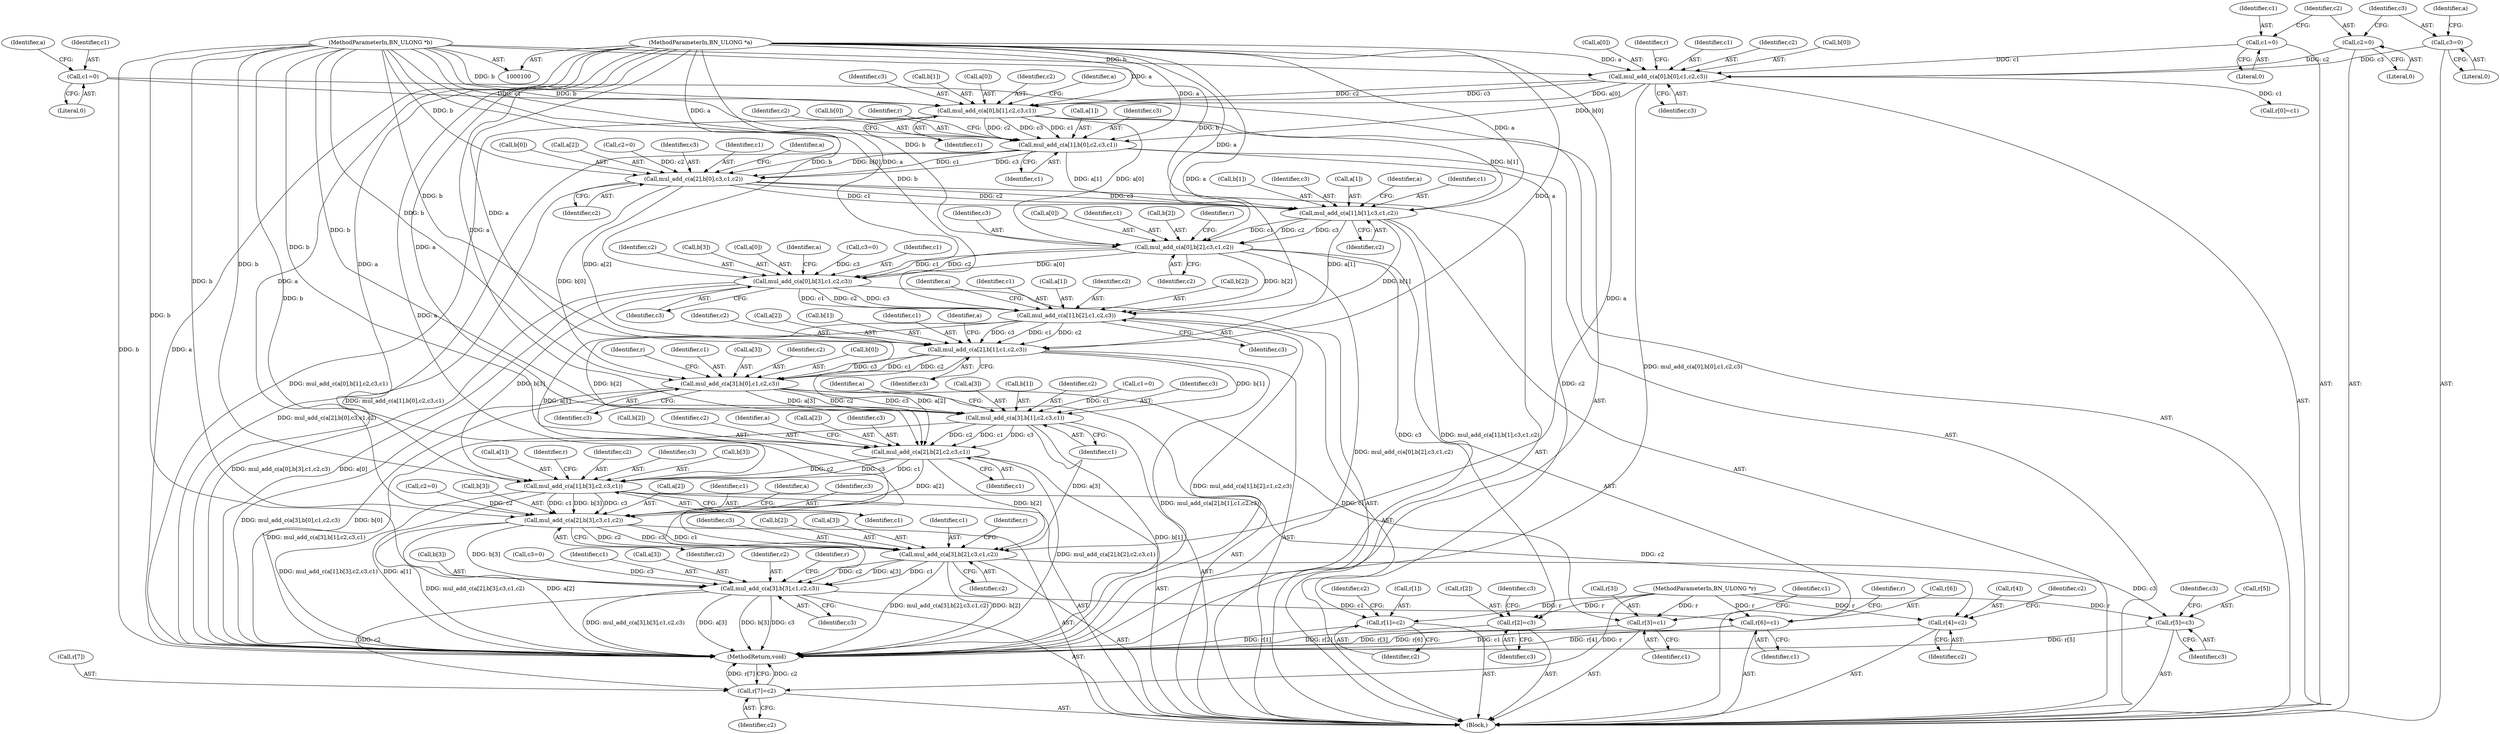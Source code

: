 digraph "0_openssl_a7a44ba55cb4f884c6bc9ceac90072dea38e66d0@pointer" {
"1000135" [label="(Call,mul_add_c(a[0],b[1],c2,c3,c1))"];
"1000117" [label="(Call,mul_add_c(a[0],b[0],c1,c2,c3))"];
"1000102" [label="(MethodParameterIn,BN_ULONG *a)"];
"1000103" [label="(MethodParameterIn,BN_ULONG *b)"];
"1000108" [label="(Call,c1=0)"];
"1000111" [label="(Call,c2=0)"];
"1000114" [label="(Call,c3=0)"];
"1000132" [label="(Call,c1=0)"];
"1000145" [label="(Call,mul_add_c(a[1],b[0],c2,c3,c1))"];
"1000155" [label="(Call,r[1]=c2)"];
"1000163" [label="(Call,mul_add_c(a[2],b[0],c3,c1,c2))"];
"1000173" [label="(Call,mul_add_c(a[1],b[1],c3,c1,c2))"];
"1000183" [label="(Call,mul_add_c(a[0],b[2],c3,c1,c2))"];
"1000193" [label="(Call,r[2]=c3)"];
"1000201" [label="(Call,mul_add_c(a[0],b[3],c1,c2,c3))"];
"1000211" [label="(Call,mul_add_c(a[1],b[2],c1,c2,c3))"];
"1000221" [label="(Call,mul_add_c(a[2],b[1],c1,c2,c3))"];
"1000231" [label="(Call,mul_add_c(a[3],b[0],c1,c2,c3))"];
"1000241" [label="(Call,r[3]=c1)"];
"1000249" [label="(Call,mul_add_c(a[3],b[1],c2,c3,c1))"];
"1000259" [label="(Call,mul_add_c(a[2],b[2],c2,c3,c1))"];
"1000269" [label="(Call,mul_add_c(a[1],b[3],c2,c3,c1))"];
"1000279" [label="(Call,r[4]=c2)"];
"1000287" [label="(Call,mul_add_c(a[2],b[3],c3,c1,c2))"];
"1000297" [label="(Call,mul_add_c(a[3],b[2],c3,c1,c2))"];
"1000307" [label="(Call,r[5]=c3)"];
"1000315" [label="(Call,mul_add_c(a[3],b[3],c1,c2,c3))"];
"1000325" [label="(Call,r[6]=c1)"];
"1000330" [label="(Call,r[7]=c2)"];
"1000177" [label="(Call,b[1])"];
"1000241" [label="(Call,r[3]=c1)"];
"1000243" [label="(Identifier,r)"];
"1000112" [label="(Identifier,c2)"];
"1000231" [label="(Call,mul_add_c(a[3],b[0],c1,c2,c3))"];
"1000269" [label="(Call,mul_add_c(a[1],b[3],c2,c3,c1))"];
"1000229" [label="(Identifier,c2)"];
"1000114" [label="(Call,c3=0)"];
"1000170" [label="(Identifier,c3)"];
"1000222" [label="(Call,a[2])"];
"1000332" [label="(Identifier,r)"];
"1000284" [label="(Call,c2=0)"];
"1000152" [label="(Identifier,c2)"];
"1000101" [label="(MethodParameterIn,BN_ULONG *r)"];
"1000322" [label="(Identifier,c1)"];
"1000256" [label="(Identifier,c2)"];
"1000118" [label="(Call,a[0])"];
"1000266" [label="(Identifier,c2)"];
"1000147" [label="(Identifier,a)"];
"1000108" [label="(Call,c1=0)"];
"1000249" [label="(Call,mul_add_c(a[3],b[1],c2,c3,c1))"];
"1000225" [label="(Call,b[1])"];
"1000133" [label="(Identifier,c1)"];
"1000283" [label="(Identifier,c2)"];
"1000210" [label="(Identifier,c3)"];
"1000331" [label="(Call,r[7])"];
"1000171" [label="(Identifier,c1)"];
"1000278" [label="(Identifier,c1)"];
"1000199" [label="(Identifier,c3)"];
"1000246" [label="(Call,c1=0)"];
"1000129" [label="(Identifier,r)"];
"1000137" [label="(Identifier,a)"];
"1000149" [label="(Call,b[0])"];
"1000212" [label="(Call,a[1])"];
"1000305" [label="(Identifier,c1)"];
"1000134" [label="(Literal,0)"];
"1000157" [label="(Identifier,r)"];
"1000161" [label="(Identifier,c2)"];
"1000228" [label="(Identifier,c1)"];
"1000132" [label="(Call,c1=0)"];
"1000259" [label="(Call,mul_add_c(a[2],b[2],c2,c3,c1))"];
"1000309" [label="(Identifier,r)"];
"1000127" [label="(Call,r[0]=c1)"];
"1000124" [label="(Identifier,c1)"];
"1000319" [label="(Call,b[3])"];
"1000257" [label="(Identifier,c3)"];
"1000271" [label="(Identifier,a)"];
"1000316" [label="(Call,a[3])"];
"1000311" [label="(Identifier,c3)"];
"1000146" [label="(Call,a[1])"];
"1000219" [label="(Identifier,c2)"];
"1000242" [label="(Call,r[3])"];
"1000323" [label="(Identifier,c2)"];
"1000230" [label="(Identifier,c3)"];
"1000280" [label="(Call,r[4])"];
"1000195" [label="(Identifier,r)"];
"1000116" [label="(Literal,0)"];
"1000245" [label="(Identifier,c1)"];
"1000329" [label="(Identifier,c1)"];
"1000180" [label="(Identifier,c3)"];
"1000144" [label="(Identifier,c1)"];
"1000125" [label="(Identifier,c2)"];
"1000173" [label="(Call,mul_add_c(a[1],b[1],c3,c1,c2))"];
"1000325" [label="(Call,r[6]=c1)"];
"1000205" [label="(Call,b[3])"];
"1000313" [label="(Identifier,c3)"];
"1000335" [label="(MethodReturn,void)"];
"1000287" [label="(Call,mul_add_c(a[2],b[3],c3,c1,c2))"];
"1000190" [label="(Identifier,c3)"];
"1000334" [label="(Identifier,c2)"];
"1000261" [label="(Identifier,a)"];
"1000202" [label="(Call,a[0])"];
"1000304" [label="(Identifier,c3)"];
"1000143" [label="(Identifier,c3)"];
"1000308" [label="(Call,r[5])"];
"1000102" [label="(MethodParameterIn,BN_ULONG *a)"];
"1000285" [label="(Identifier,c2)"];
"1000247" [label="(Identifier,c1)"];
"1000184" [label="(Call,a[0])"];
"1000291" [label="(Call,b[3])"];
"1000238" [label="(Identifier,c1)"];
"1000175" [label="(Identifier,a)"];
"1000277" [label="(Identifier,c3)"];
"1000117" [label="(Call,mul_add_c(a[0],b[0],c1,c2,c3))"];
"1000250" [label="(Call,a[3])"];
"1000172" [label="(Identifier,c2)"];
"1000268" [label="(Identifier,c1)"];
"1000191" [label="(Identifier,c1)"];
"1000301" [label="(Call,b[2])"];
"1000260" [label="(Call,a[2])"];
"1000273" [label="(Call,b[3])"];
"1000288" [label="(Call,a[2])"];
"1000139" [label="(Call,b[1])"];
"1000232" [label="(Call,a[3])"];
"1000183" [label="(Call,mul_add_c(a[0],b[2],c3,c1,c2))"];
"1000174" [label="(Call,a[1])"];
"1000307" [label="(Call,r[5]=c3)"];
"1000126" [label="(Identifier,c3)"];
"1000324" [label="(Identifier,c3)"];
"1000270" [label="(Call,a[1])"];
"1000233" [label="(Identifier,a)"];
"1000192" [label="(Identifier,c2)"];
"1000213" [label="(Identifier,a)"];
"1000198" [label="(Call,c3=0)"];
"1000208" [label="(Identifier,c1)"];
"1000154" [label="(Identifier,c1)"];
"1000103" [label="(MethodParameterIn,BN_ULONG *b)"];
"1000315" [label="(Call,mul_add_c(a[3],b[3],c1,c2,c3))"];
"1000109" [label="(Identifier,c1)"];
"1000110" [label="(Literal,0)"];
"1000193" [label="(Call,r[2]=c3)"];
"1000306" [label="(Identifier,c2)"];
"1000330" [label="(Call,r[7]=c2)"];
"1000215" [label="(Call,b[2])"];
"1000326" [label="(Call,r[6])"];
"1000267" [label="(Identifier,c3)"];
"1000167" [label="(Call,b[0])"];
"1000121" [label="(Call,b[0])"];
"1000153" [label="(Identifier,c3)"];
"1000295" [label="(Identifier,c1)"];
"1000185" [label="(Identifier,a)"];
"1000155" [label="(Call,r[1]=c2)"];
"1000220" [label="(Identifier,c3)"];
"1000135" [label="(Call,mul_add_c(a[0],b[1],c2,c3,c1))"];
"1000201" [label="(Call,mul_add_c(a[0],b[3],c1,c2,c3))"];
"1000239" [label="(Identifier,c2)"];
"1000297" [label="(Call,mul_add_c(a[3],b[2],c3,c1,c2))"];
"1000182" [label="(Identifier,c2)"];
"1000298" [label="(Call,a[3])"];
"1000258" [label="(Identifier,c1)"];
"1000197" [label="(Identifier,c3)"];
"1000281" [label="(Identifier,r)"];
"1000164" [label="(Call,a[2])"];
"1000276" [label="(Identifier,c2)"];
"1000299" [label="(Identifier,a)"];
"1000223" [label="(Identifier,a)"];
"1000113" [label="(Literal,0)"];
"1000235" [label="(Call,b[0])"];
"1000296" [label="(Identifier,c2)"];
"1000145" [label="(Call,mul_add_c(a[1],b[0],c2,c3,c1))"];
"1000263" [label="(Call,b[2])"];
"1000194" [label="(Call,r[2])"];
"1000218" [label="(Identifier,c1)"];
"1000111" [label="(Call,c2=0)"];
"1000327" [label="(Identifier,r)"];
"1000160" [label="(Call,c2=0)"];
"1000187" [label="(Call,b[2])"];
"1000279" [label="(Call,r[4]=c2)"];
"1000221" [label="(Call,mul_add_c(a[2],b[1],c1,c2,c3))"];
"1000294" [label="(Identifier,c3)"];
"1000209" [label="(Identifier,c2)"];
"1000181" [label="(Identifier,c1)"];
"1000136" [label="(Call,a[0])"];
"1000253" [label="(Call,b[1])"];
"1000115" [label="(Identifier,c3)"];
"1000240" [label="(Identifier,c3)"];
"1000312" [label="(Call,c3=0)"];
"1000142" [label="(Identifier,c2)"];
"1000104" [label="(Block,)"];
"1000156" [label="(Call,r[1])"];
"1000159" [label="(Identifier,c2)"];
"1000119" [label="(Identifier,a)"];
"1000211" [label="(Call,mul_add_c(a[1],b[2],c1,c2,c3))"];
"1000163" [label="(Call,mul_add_c(a[2],b[0],c3,c1,c2))"];
"1000135" -> "1000104"  [label="AST: "];
"1000135" -> "1000144"  [label="CFG: "];
"1000136" -> "1000135"  [label="AST: "];
"1000139" -> "1000135"  [label="AST: "];
"1000142" -> "1000135"  [label="AST: "];
"1000143" -> "1000135"  [label="AST: "];
"1000144" -> "1000135"  [label="AST: "];
"1000147" -> "1000135"  [label="CFG: "];
"1000135" -> "1000335"  [label="DDG: mul_add_c(a[0],b[1],c2,c3,c1)"];
"1000117" -> "1000135"  [label="DDG: a[0]"];
"1000117" -> "1000135"  [label="DDG: c2"];
"1000117" -> "1000135"  [label="DDG: c3"];
"1000102" -> "1000135"  [label="DDG: a"];
"1000103" -> "1000135"  [label="DDG: b"];
"1000132" -> "1000135"  [label="DDG: c1"];
"1000135" -> "1000145"  [label="DDG: c2"];
"1000135" -> "1000145"  [label="DDG: c3"];
"1000135" -> "1000145"  [label="DDG: c1"];
"1000135" -> "1000173"  [label="DDG: b[1]"];
"1000135" -> "1000183"  [label="DDG: a[0]"];
"1000117" -> "1000104"  [label="AST: "];
"1000117" -> "1000126"  [label="CFG: "];
"1000118" -> "1000117"  [label="AST: "];
"1000121" -> "1000117"  [label="AST: "];
"1000124" -> "1000117"  [label="AST: "];
"1000125" -> "1000117"  [label="AST: "];
"1000126" -> "1000117"  [label="AST: "];
"1000129" -> "1000117"  [label="CFG: "];
"1000117" -> "1000335"  [label="DDG: mul_add_c(a[0],b[0],c1,c2,c3)"];
"1000102" -> "1000117"  [label="DDG: a"];
"1000103" -> "1000117"  [label="DDG: b"];
"1000108" -> "1000117"  [label="DDG: c1"];
"1000111" -> "1000117"  [label="DDG: c2"];
"1000114" -> "1000117"  [label="DDG: c3"];
"1000117" -> "1000127"  [label="DDG: c1"];
"1000117" -> "1000145"  [label="DDG: b[0]"];
"1000102" -> "1000100"  [label="AST: "];
"1000102" -> "1000335"  [label="DDG: a"];
"1000102" -> "1000145"  [label="DDG: a"];
"1000102" -> "1000163"  [label="DDG: a"];
"1000102" -> "1000173"  [label="DDG: a"];
"1000102" -> "1000183"  [label="DDG: a"];
"1000102" -> "1000201"  [label="DDG: a"];
"1000102" -> "1000211"  [label="DDG: a"];
"1000102" -> "1000221"  [label="DDG: a"];
"1000102" -> "1000231"  [label="DDG: a"];
"1000102" -> "1000249"  [label="DDG: a"];
"1000102" -> "1000259"  [label="DDG: a"];
"1000102" -> "1000269"  [label="DDG: a"];
"1000102" -> "1000287"  [label="DDG: a"];
"1000102" -> "1000297"  [label="DDG: a"];
"1000102" -> "1000315"  [label="DDG: a"];
"1000103" -> "1000100"  [label="AST: "];
"1000103" -> "1000335"  [label="DDG: b"];
"1000103" -> "1000145"  [label="DDG: b"];
"1000103" -> "1000163"  [label="DDG: b"];
"1000103" -> "1000173"  [label="DDG: b"];
"1000103" -> "1000183"  [label="DDG: b"];
"1000103" -> "1000201"  [label="DDG: b"];
"1000103" -> "1000211"  [label="DDG: b"];
"1000103" -> "1000221"  [label="DDG: b"];
"1000103" -> "1000231"  [label="DDG: b"];
"1000103" -> "1000249"  [label="DDG: b"];
"1000103" -> "1000259"  [label="DDG: b"];
"1000103" -> "1000269"  [label="DDG: b"];
"1000103" -> "1000287"  [label="DDG: b"];
"1000103" -> "1000297"  [label="DDG: b"];
"1000103" -> "1000315"  [label="DDG: b"];
"1000108" -> "1000104"  [label="AST: "];
"1000108" -> "1000110"  [label="CFG: "];
"1000109" -> "1000108"  [label="AST: "];
"1000110" -> "1000108"  [label="AST: "];
"1000112" -> "1000108"  [label="CFG: "];
"1000111" -> "1000104"  [label="AST: "];
"1000111" -> "1000113"  [label="CFG: "];
"1000112" -> "1000111"  [label="AST: "];
"1000113" -> "1000111"  [label="AST: "];
"1000115" -> "1000111"  [label="CFG: "];
"1000114" -> "1000104"  [label="AST: "];
"1000114" -> "1000116"  [label="CFG: "];
"1000115" -> "1000114"  [label="AST: "];
"1000116" -> "1000114"  [label="AST: "];
"1000119" -> "1000114"  [label="CFG: "];
"1000132" -> "1000104"  [label="AST: "];
"1000132" -> "1000134"  [label="CFG: "];
"1000133" -> "1000132"  [label="AST: "];
"1000134" -> "1000132"  [label="AST: "];
"1000137" -> "1000132"  [label="CFG: "];
"1000145" -> "1000104"  [label="AST: "];
"1000145" -> "1000154"  [label="CFG: "];
"1000146" -> "1000145"  [label="AST: "];
"1000149" -> "1000145"  [label="AST: "];
"1000152" -> "1000145"  [label="AST: "];
"1000153" -> "1000145"  [label="AST: "];
"1000154" -> "1000145"  [label="AST: "];
"1000157" -> "1000145"  [label="CFG: "];
"1000145" -> "1000335"  [label="DDG: mul_add_c(a[1],b[0],c2,c3,c1)"];
"1000145" -> "1000155"  [label="DDG: c2"];
"1000145" -> "1000163"  [label="DDG: b[0]"];
"1000145" -> "1000163"  [label="DDG: c3"];
"1000145" -> "1000163"  [label="DDG: c1"];
"1000145" -> "1000173"  [label="DDG: a[1]"];
"1000155" -> "1000104"  [label="AST: "];
"1000155" -> "1000159"  [label="CFG: "];
"1000156" -> "1000155"  [label="AST: "];
"1000159" -> "1000155"  [label="AST: "];
"1000161" -> "1000155"  [label="CFG: "];
"1000155" -> "1000335"  [label="DDG: r[1]"];
"1000101" -> "1000155"  [label="DDG: r"];
"1000163" -> "1000104"  [label="AST: "];
"1000163" -> "1000172"  [label="CFG: "];
"1000164" -> "1000163"  [label="AST: "];
"1000167" -> "1000163"  [label="AST: "];
"1000170" -> "1000163"  [label="AST: "];
"1000171" -> "1000163"  [label="AST: "];
"1000172" -> "1000163"  [label="AST: "];
"1000175" -> "1000163"  [label="CFG: "];
"1000163" -> "1000335"  [label="DDG: mul_add_c(a[2],b[0],c3,c1,c2)"];
"1000160" -> "1000163"  [label="DDG: c2"];
"1000163" -> "1000173"  [label="DDG: c3"];
"1000163" -> "1000173"  [label="DDG: c1"];
"1000163" -> "1000173"  [label="DDG: c2"];
"1000163" -> "1000221"  [label="DDG: a[2]"];
"1000163" -> "1000231"  [label="DDG: b[0]"];
"1000173" -> "1000104"  [label="AST: "];
"1000173" -> "1000182"  [label="CFG: "];
"1000174" -> "1000173"  [label="AST: "];
"1000177" -> "1000173"  [label="AST: "];
"1000180" -> "1000173"  [label="AST: "];
"1000181" -> "1000173"  [label="AST: "];
"1000182" -> "1000173"  [label="AST: "];
"1000185" -> "1000173"  [label="CFG: "];
"1000173" -> "1000335"  [label="DDG: mul_add_c(a[1],b[1],c3,c1,c2)"];
"1000173" -> "1000183"  [label="DDG: c3"];
"1000173" -> "1000183"  [label="DDG: c1"];
"1000173" -> "1000183"  [label="DDG: c2"];
"1000173" -> "1000211"  [label="DDG: a[1]"];
"1000173" -> "1000221"  [label="DDG: b[1]"];
"1000183" -> "1000104"  [label="AST: "];
"1000183" -> "1000192"  [label="CFG: "];
"1000184" -> "1000183"  [label="AST: "];
"1000187" -> "1000183"  [label="AST: "];
"1000190" -> "1000183"  [label="AST: "];
"1000191" -> "1000183"  [label="AST: "];
"1000192" -> "1000183"  [label="AST: "];
"1000195" -> "1000183"  [label="CFG: "];
"1000183" -> "1000335"  [label="DDG: mul_add_c(a[0],b[2],c3,c1,c2)"];
"1000183" -> "1000193"  [label="DDG: c3"];
"1000183" -> "1000201"  [label="DDG: a[0]"];
"1000183" -> "1000201"  [label="DDG: c1"];
"1000183" -> "1000201"  [label="DDG: c2"];
"1000183" -> "1000211"  [label="DDG: b[2]"];
"1000193" -> "1000104"  [label="AST: "];
"1000193" -> "1000197"  [label="CFG: "];
"1000194" -> "1000193"  [label="AST: "];
"1000197" -> "1000193"  [label="AST: "];
"1000199" -> "1000193"  [label="CFG: "];
"1000193" -> "1000335"  [label="DDG: r[2]"];
"1000101" -> "1000193"  [label="DDG: r"];
"1000201" -> "1000104"  [label="AST: "];
"1000201" -> "1000210"  [label="CFG: "];
"1000202" -> "1000201"  [label="AST: "];
"1000205" -> "1000201"  [label="AST: "];
"1000208" -> "1000201"  [label="AST: "];
"1000209" -> "1000201"  [label="AST: "];
"1000210" -> "1000201"  [label="AST: "];
"1000213" -> "1000201"  [label="CFG: "];
"1000201" -> "1000335"  [label="DDG: a[0]"];
"1000201" -> "1000335"  [label="DDG: mul_add_c(a[0],b[3],c1,c2,c3)"];
"1000198" -> "1000201"  [label="DDG: c3"];
"1000201" -> "1000211"  [label="DDG: c1"];
"1000201" -> "1000211"  [label="DDG: c2"];
"1000201" -> "1000211"  [label="DDG: c3"];
"1000201" -> "1000269"  [label="DDG: b[3]"];
"1000211" -> "1000104"  [label="AST: "];
"1000211" -> "1000220"  [label="CFG: "];
"1000212" -> "1000211"  [label="AST: "];
"1000215" -> "1000211"  [label="AST: "];
"1000218" -> "1000211"  [label="AST: "];
"1000219" -> "1000211"  [label="AST: "];
"1000220" -> "1000211"  [label="AST: "];
"1000223" -> "1000211"  [label="CFG: "];
"1000211" -> "1000335"  [label="DDG: mul_add_c(a[1],b[2],c1,c2,c3)"];
"1000211" -> "1000221"  [label="DDG: c1"];
"1000211" -> "1000221"  [label="DDG: c2"];
"1000211" -> "1000221"  [label="DDG: c3"];
"1000211" -> "1000259"  [label="DDG: b[2]"];
"1000211" -> "1000269"  [label="DDG: a[1]"];
"1000221" -> "1000104"  [label="AST: "];
"1000221" -> "1000230"  [label="CFG: "];
"1000222" -> "1000221"  [label="AST: "];
"1000225" -> "1000221"  [label="AST: "];
"1000228" -> "1000221"  [label="AST: "];
"1000229" -> "1000221"  [label="AST: "];
"1000230" -> "1000221"  [label="AST: "];
"1000233" -> "1000221"  [label="CFG: "];
"1000221" -> "1000335"  [label="DDG: mul_add_c(a[2],b[1],c1,c2,c3)"];
"1000221" -> "1000231"  [label="DDG: c1"];
"1000221" -> "1000231"  [label="DDG: c2"];
"1000221" -> "1000231"  [label="DDG: c3"];
"1000221" -> "1000249"  [label="DDG: b[1]"];
"1000221" -> "1000259"  [label="DDG: a[2]"];
"1000231" -> "1000104"  [label="AST: "];
"1000231" -> "1000240"  [label="CFG: "];
"1000232" -> "1000231"  [label="AST: "];
"1000235" -> "1000231"  [label="AST: "];
"1000238" -> "1000231"  [label="AST: "];
"1000239" -> "1000231"  [label="AST: "];
"1000240" -> "1000231"  [label="AST: "];
"1000243" -> "1000231"  [label="CFG: "];
"1000231" -> "1000335"  [label="DDG: b[0]"];
"1000231" -> "1000335"  [label="DDG: mul_add_c(a[3],b[0],c1,c2,c3)"];
"1000231" -> "1000241"  [label="DDG: c1"];
"1000231" -> "1000249"  [label="DDG: a[3]"];
"1000231" -> "1000249"  [label="DDG: c2"];
"1000231" -> "1000249"  [label="DDG: c3"];
"1000241" -> "1000104"  [label="AST: "];
"1000241" -> "1000245"  [label="CFG: "];
"1000242" -> "1000241"  [label="AST: "];
"1000245" -> "1000241"  [label="AST: "];
"1000247" -> "1000241"  [label="CFG: "];
"1000241" -> "1000335"  [label="DDG: r[3]"];
"1000101" -> "1000241"  [label="DDG: r"];
"1000249" -> "1000104"  [label="AST: "];
"1000249" -> "1000258"  [label="CFG: "];
"1000250" -> "1000249"  [label="AST: "];
"1000253" -> "1000249"  [label="AST: "];
"1000256" -> "1000249"  [label="AST: "];
"1000257" -> "1000249"  [label="AST: "];
"1000258" -> "1000249"  [label="AST: "];
"1000261" -> "1000249"  [label="CFG: "];
"1000249" -> "1000335"  [label="DDG: mul_add_c(a[3],b[1],c2,c3,c1)"];
"1000249" -> "1000335"  [label="DDG: b[1]"];
"1000246" -> "1000249"  [label="DDG: c1"];
"1000249" -> "1000259"  [label="DDG: c2"];
"1000249" -> "1000259"  [label="DDG: c3"];
"1000249" -> "1000259"  [label="DDG: c1"];
"1000249" -> "1000297"  [label="DDG: a[3]"];
"1000259" -> "1000104"  [label="AST: "];
"1000259" -> "1000268"  [label="CFG: "];
"1000260" -> "1000259"  [label="AST: "];
"1000263" -> "1000259"  [label="AST: "];
"1000266" -> "1000259"  [label="AST: "];
"1000267" -> "1000259"  [label="AST: "];
"1000268" -> "1000259"  [label="AST: "];
"1000271" -> "1000259"  [label="CFG: "];
"1000259" -> "1000335"  [label="DDG: mul_add_c(a[2],b[2],c2,c3,c1)"];
"1000259" -> "1000269"  [label="DDG: c2"];
"1000259" -> "1000269"  [label="DDG: c3"];
"1000259" -> "1000269"  [label="DDG: c1"];
"1000259" -> "1000287"  [label="DDG: a[2]"];
"1000259" -> "1000297"  [label="DDG: b[2]"];
"1000269" -> "1000104"  [label="AST: "];
"1000269" -> "1000278"  [label="CFG: "];
"1000270" -> "1000269"  [label="AST: "];
"1000273" -> "1000269"  [label="AST: "];
"1000276" -> "1000269"  [label="AST: "];
"1000277" -> "1000269"  [label="AST: "];
"1000278" -> "1000269"  [label="AST: "];
"1000281" -> "1000269"  [label="CFG: "];
"1000269" -> "1000335"  [label="DDG: mul_add_c(a[1],b[3],c2,c3,c1)"];
"1000269" -> "1000335"  [label="DDG: a[1]"];
"1000269" -> "1000279"  [label="DDG: c2"];
"1000269" -> "1000287"  [label="DDG: b[3]"];
"1000269" -> "1000287"  [label="DDG: c3"];
"1000269" -> "1000287"  [label="DDG: c1"];
"1000279" -> "1000104"  [label="AST: "];
"1000279" -> "1000283"  [label="CFG: "];
"1000280" -> "1000279"  [label="AST: "];
"1000283" -> "1000279"  [label="AST: "];
"1000285" -> "1000279"  [label="CFG: "];
"1000279" -> "1000335"  [label="DDG: r[4]"];
"1000101" -> "1000279"  [label="DDG: r"];
"1000287" -> "1000104"  [label="AST: "];
"1000287" -> "1000296"  [label="CFG: "];
"1000288" -> "1000287"  [label="AST: "];
"1000291" -> "1000287"  [label="AST: "];
"1000294" -> "1000287"  [label="AST: "];
"1000295" -> "1000287"  [label="AST: "];
"1000296" -> "1000287"  [label="AST: "];
"1000299" -> "1000287"  [label="CFG: "];
"1000287" -> "1000335"  [label="DDG: mul_add_c(a[2],b[3],c3,c1,c2)"];
"1000287" -> "1000335"  [label="DDG: a[2]"];
"1000284" -> "1000287"  [label="DDG: c2"];
"1000287" -> "1000297"  [label="DDG: c3"];
"1000287" -> "1000297"  [label="DDG: c1"];
"1000287" -> "1000297"  [label="DDG: c2"];
"1000287" -> "1000315"  [label="DDG: b[3]"];
"1000297" -> "1000104"  [label="AST: "];
"1000297" -> "1000306"  [label="CFG: "];
"1000298" -> "1000297"  [label="AST: "];
"1000301" -> "1000297"  [label="AST: "];
"1000304" -> "1000297"  [label="AST: "];
"1000305" -> "1000297"  [label="AST: "];
"1000306" -> "1000297"  [label="AST: "];
"1000309" -> "1000297"  [label="CFG: "];
"1000297" -> "1000335"  [label="DDG: b[2]"];
"1000297" -> "1000335"  [label="DDG: mul_add_c(a[3],b[2],c3,c1,c2)"];
"1000297" -> "1000307"  [label="DDG: c3"];
"1000297" -> "1000315"  [label="DDG: a[3]"];
"1000297" -> "1000315"  [label="DDG: c1"];
"1000297" -> "1000315"  [label="DDG: c2"];
"1000307" -> "1000104"  [label="AST: "];
"1000307" -> "1000311"  [label="CFG: "];
"1000308" -> "1000307"  [label="AST: "];
"1000311" -> "1000307"  [label="AST: "];
"1000313" -> "1000307"  [label="CFG: "];
"1000307" -> "1000335"  [label="DDG: r[5]"];
"1000101" -> "1000307"  [label="DDG: r"];
"1000315" -> "1000104"  [label="AST: "];
"1000315" -> "1000324"  [label="CFG: "];
"1000316" -> "1000315"  [label="AST: "];
"1000319" -> "1000315"  [label="AST: "];
"1000322" -> "1000315"  [label="AST: "];
"1000323" -> "1000315"  [label="AST: "];
"1000324" -> "1000315"  [label="AST: "];
"1000327" -> "1000315"  [label="CFG: "];
"1000315" -> "1000335"  [label="DDG: mul_add_c(a[3],b[3],c1,c2,c3)"];
"1000315" -> "1000335"  [label="DDG: a[3]"];
"1000315" -> "1000335"  [label="DDG: b[3]"];
"1000315" -> "1000335"  [label="DDG: c3"];
"1000312" -> "1000315"  [label="DDG: c3"];
"1000315" -> "1000325"  [label="DDG: c1"];
"1000315" -> "1000330"  [label="DDG: c2"];
"1000325" -> "1000104"  [label="AST: "];
"1000325" -> "1000329"  [label="CFG: "];
"1000326" -> "1000325"  [label="AST: "];
"1000329" -> "1000325"  [label="AST: "];
"1000332" -> "1000325"  [label="CFG: "];
"1000325" -> "1000335"  [label="DDG: r[6]"];
"1000325" -> "1000335"  [label="DDG: c1"];
"1000101" -> "1000325"  [label="DDG: r"];
"1000330" -> "1000104"  [label="AST: "];
"1000330" -> "1000334"  [label="CFG: "];
"1000331" -> "1000330"  [label="AST: "];
"1000334" -> "1000330"  [label="AST: "];
"1000335" -> "1000330"  [label="CFG: "];
"1000330" -> "1000335"  [label="DDG: c2"];
"1000330" -> "1000335"  [label="DDG: r[7]"];
"1000101" -> "1000330"  [label="DDG: r"];
}
